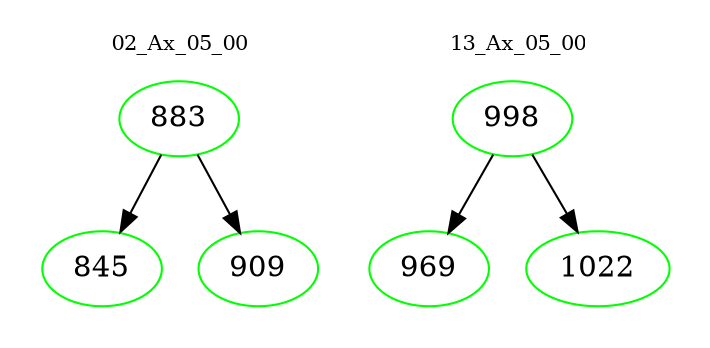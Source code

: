 digraph{
subgraph cluster_0 {
color = white
label = "02_Ax_05_00";
fontsize=10;
T0_883 [label="883", color="green"]
T0_883 -> T0_845 [color="black"]
T0_845 [label="845", color="green"]
T0_883 -> T0_909 [color="black"]
T0_909 [label="909", color="green"]
}
subgraph cluster_1 {
color = white
label = "13_Ax_05_00";
fontsize=10;
T1_998 [label="998", color="green"]
T1_998 -> T1_969 [color="black"]
T1_969 [label="969", color="green"]
T1_998 -> T1_1022 [color="black"]
T1_1022 [label="1022", color="green"]
}
}
